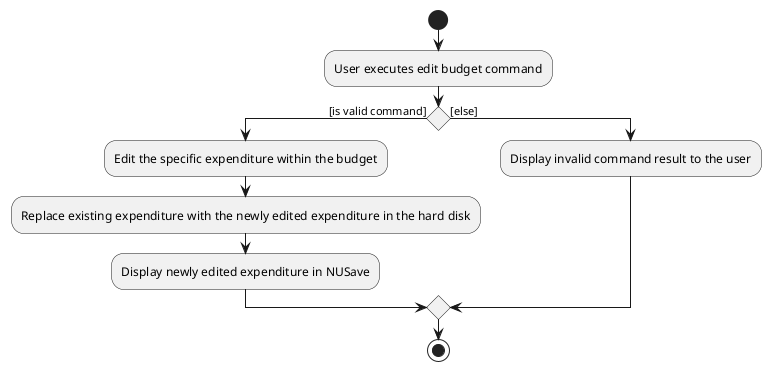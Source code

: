 @startuml
start
:User executes edit budget command;

'Since the beta syntax does not support placing the condition outside the
'diamond we place it as the true branch instead.

if () then ([is valid command])
    :Edit the specific expenditure within the budget;
    :Replace existing expenditure with the newly edited expenditure in the hard disk;
    :Display newly edited expenditure in NUSave;
else ([else])
:Display invalid command result to the user;
endif
stop
@enduml

